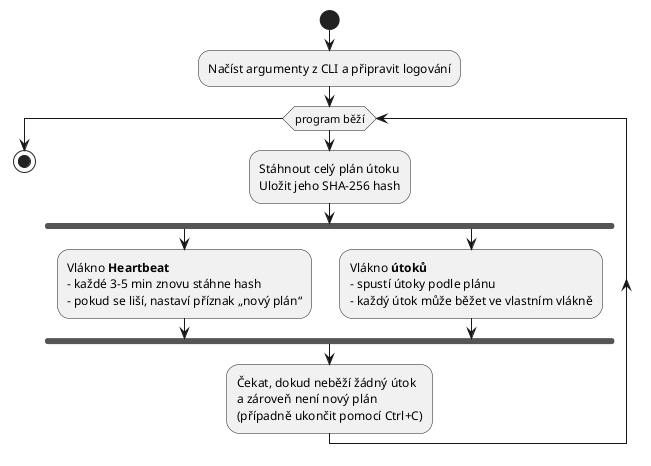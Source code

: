 @startuml

start
:Načíst argumenty z CLI a připravit logování;

while (program běží)
  :Stáhnout celý plán útoku\nUložit jeho SHA-256 hash;

  fork
    :Vlákno **Heartbeat**\n– každé 3–5 min znovu stáhne hash\n– pokud se liší, nastaví příznak „nový plán“;
  fork again
    :Vlákno **útoků**\n– spustí útoky podle plánu\n– každý útok může běžet ve vlastním vlákně;
  end fork

  :Čekat, dokud neběží žádný útok\na zároveň není nový plán\n(případně ukončit pomocí Ctrl+C);
endwhile

stop
@enduml
